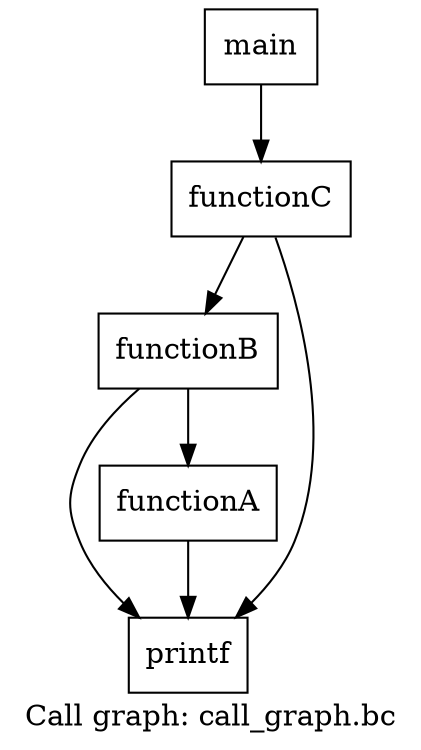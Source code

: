 digraph "Call graph: call_graph.bc" {
	label="Call graph: call_graph.bc";

	Node0x1b2f16d0 [shape=record,label="{functionB}"];
	Node0x1b2f16d0 -> Node0x1b2f1620;
	Node0x1b2f16d0 -> Node0x1b2f3420;
	Node0x1b2f3420 [shape=record,label="{functionA}"];
	Node0x1b2f3420 -> Node0x1b2f1620;
	Node0x1b2f1620 [shape=record,label="{printf}"];
	Node0x1b2eb260 [shape=record,label="{functionC}"];
	Node0x1b2eb260 -> Node0x1b2f1620;
	Node0x1b2eb260 -> Node0x1b2f16d0;
	Node0x1b2eb340 [shape=record,label="{main}"];
	Node0x1b2eb340 -> Node0x1b2eb260;
}
